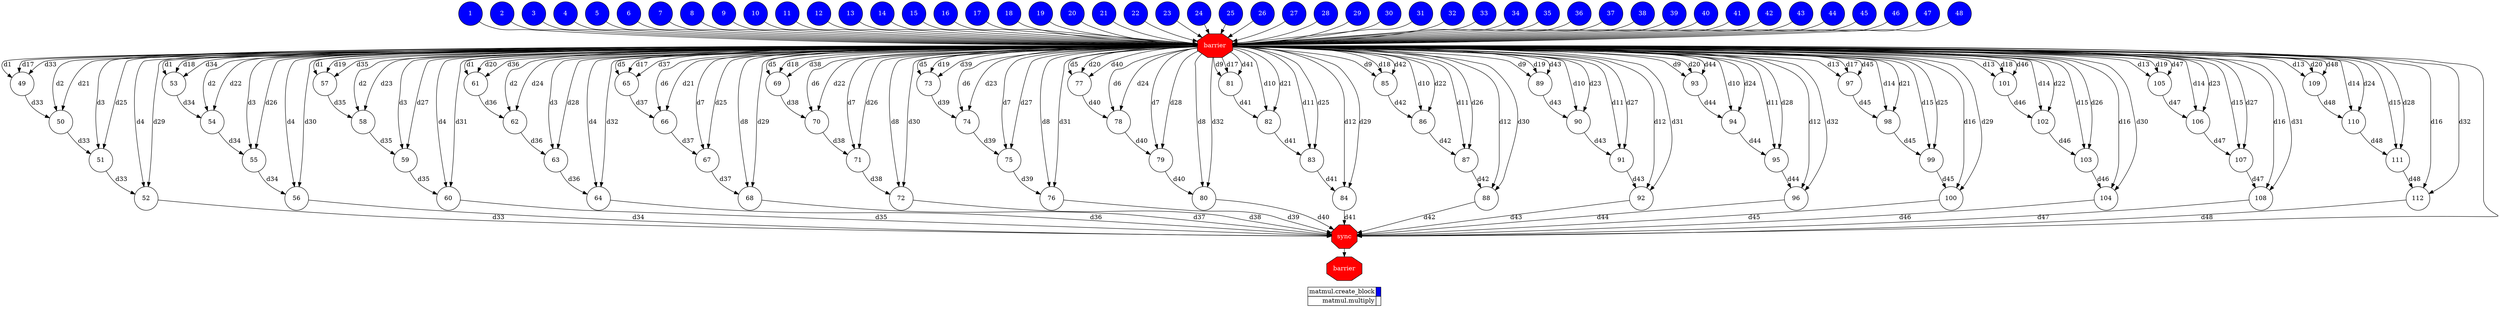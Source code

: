 digraph {
  rankdir=TB;
  labeljust="l";
  subgraph dependence_graph {
    ranksep=0.20;
    node[height=0.75];

1[shape=circle, style=filled fillcolor="#0000ff" fontcolor="#ffffff"];
2[shape=circle, style=filled fillcolor="#0000ff" fontcolor="#ffffff"];
3[shape=circle, style=filled fillcolor="#0000ff" fontcolor="#ffffff"];
4[shape=circle, style=filled fillcolor="#0000ff" fontcolor="#ffffff"];
5[shape=circle, style=filled fillcolor="#0000ff" fontcolor="#ffffff"];
6[shape=circle, style=filled fillcolor="#0000ff" fontcolor="#ffffff"];
7[shape=circle, style=filled fillcolor="#0000ff" fontcolor="#ffffff"];
8[shape=circle, style=filled fillcolor="#0000ff" fontcolor="#ffffff"];
9[shape=circle, style=filled fillcolor="#0000ff" fontcolor="#ffffff"];
10[shape=circle, style=filled fillcolor="#0000ff" fontcolor="#ffffff"];
11[shape=circle, style=filled fillcolor="#0000ff" fontcolor="#ffffff"];
12[shape=circle, style=filled fillcolor="#0000ff" fontcolor="#ffffff"];
13[shape=circle, style=filled fillcolor="#0000ff" fontcolor="#ffffff"];
14[shape=circle, style=filled fillcolor="#0000ff" fontcolor="#ffffff"];
15[shape=circle, style=filled fillcolor="#0000ff" fontcolor="#ffffff"];
16[shape=circle, style=filled fillcolor="#0000ff" fontcolor="#ffffff"];
17[shape=circle, style=filled fillcolor="#0000ff" fontcolor="#ffffff"];
18[shape=circle, style=filled fillcolor="#0000ff" fontcolor="#ffffff"];
19[shape=circle, style=filled fillcolor="#0000ff" fontcolor="#ffffff"];
20[shape=circle, style=filled fillcolor="#0000ff" fontcolor="#ffffff"];
21[shape=circle, style=filled fillcolor="#0000ff" fontcolor="#ffffff"];
22[shape=circle, style=filled fillcolor="#0000ff" fontcolor="#ffffff"];
23[shape=circle, style=filled fillcolor="#0000ff" fontcolor="#ffffff"];
24[shape=circle, style=filled fillcolor="#0000ff" fontcolor="#ffffff"];
25[shape=circle, style=filled fillcolor="#0000ff" fontcolor="#ffffff"];
26[shape=circle, style=filled fillcolor="#0000ff" fontcolor="#ffffff"];
27[shape=circle, style=filled fillcolor="#0000ff" fontcolor="#ffffff"];
28[shape=circle, style=filled fillcolor="#0000ff" fontcolor="#ffffff"];
29[shape=circle, style=filled fillcolor="#0000ff" fontcolor="#ffffff"];
30[shape=circle, style=filled fillcolor="#0000ff" fontcolor="#ffffff"];
31[shape=circle, style=filled fillcolor="#0000ff" fontcolor="#ffffff"];
32[shape=circle, style=filled fillcolor="#0000ff" fontcolor="#ffffff"];
33[shape=circle, style=filled fillcolor="#0000ff" fontcolor="#ffffff"];
34[shape=circle, style=filled fillcolor="#0000ff" fontcolor="#ffffff"];
35[shape=circle, style=filled fillcolor="#0000ff" fontcolor="#ffffff"];
36[shape=circle, style=filled fillcolor="#0000ff" fontcolor="#ffffff"];
37[shape=circle, style=filled fillcolor="#0000ff" fontcolor="#ffffff"];
38[shape=circle, style=filled fillcolor="#0000ff" fontcolor="#ffffff"];
39[shape=circle, style=filled fillcolor="#0000ff" fontcolor="#ffffff"];
40[shape=circle, style=filled fillcolor="#0000ff" fontcolor="#ffffff"];
41[shape=circle, style=filled fillcolor="#0000ff" fontcolor="#ffffff"];
42[shape=circle, style=filled fillcolor="#0000ff" fontcolor="#ffffff"];
43[shape=circle, style=filled fillcolor="#0000ff" fontcolor="#ffffff"];
44[shape=circle, style=filled fillcolor="#0000ff" fontcolor="#ffffff"];
45[shape=circle, style=filled fillcolor="#0000ff" fontcolor="#ffffff"];
46[shape=circle, style=filled fillcolor="#0000ff" fontcolor="#ffffff"];
47[shape=circle, style=filled fillcolor="#0000ff" fontcolor="#ffffff"];
48[shape=circle, style=filled fillcolor="#0000ff" fontcolor="#ffffff"];
Synchro1[label="barrier", shape=octagon, style=filled fillcolor="#ff0000" fontcolor="#FFFFFF"];
41 -> Synchro1;
24 -> Synchro1;
6 -> Synchro1;
2 -> Synchro1;
7 -> Synchro1;
37 -> Synchro1;
27 -> Synchro1;
20 -> Synchro1;
26 -> Synchro1;
29 -> Synchro1;
5 -> Synchro1;
47 -> Synchro1;
18 -> Synchro1;
21 -> Synchro1;
35 -> Synchro1;
28 -> Synchro1;
9 -> Synchro1;
15 -> Synchro1;
16 -> Synchro1;
8 -> Synchro1;
22 -> Synchro1;
31 -> Synchro1;
33 -> Synchro1;
32 -> Synchro1;
39 -> Synchro1;
40 -> Synchro1;
48 -> Synchro1;
43 -> Synchro1;
14 -> Synchro1;
10 -> Synchro1;
13 -> Synchro1;
38 -> Synchro1;
1 -> Synchro1;
45 -> Synchro1;
36 -> Synchro1;
11 -> Synchro1;
46 -> Synchro1;
42 -> Synchro1;
4 -> Synchro1;
23 -> Synchro1;
12 -> Synchro1;
34 -> Synchro1;
25 -> Synchro1;
19 -> Synchro1;
30 -> Synchro1;
3 -> Synchro1;
17 -> Synchro1;
44 -> Synchro1;
49[shape=circle, style=filled fillcolor="#ffffff" fontcolor="#000000"];
Synchro1 -> 49[ label="d1" ];
Synchro1 -> 49[ label="d17" ];
Synchro1 -> 49[ label="d33" ];
50[shape=circle, style=filled fillcolor="#ffffff" fontcolor="#000000"];
Synchro1 -> 50[ label="d2" ];
Synchro1 -> 50[ label="d21" ];
49 -> 50[ label="d33" ];
51[shape=circle, style=filled fillcolor="#ffffff" fontcolor="#000000"];
Synchro1 -> 51[ label="d3" ];
Synchro1 -> 51[ label="d25" ];
50 -> 51[ label="d33" ];
52[shape=circle, style=filled fillcolor="#ffffff" fontcolor="#000000"];
Synchro1 -> 52[ label="d4" ];
Synchro1 -> 52[ label="d29" ];
51 -> 52[ label="d33" ];
53[shape=circle, style=filled fillcolor="#ffffff" fontcolor="#000000"];
Synchro1 -> 53[ label="d1" ];
Synchro1 -> 53[ label="d18" ];
Synchro1 -> 53[ label="d34" ];
54[shape=circle, style=filled fillcolor="#ffffff" fontcolor="#000000"];
Synchro1 -> 54[ label="d2" ];
Synchro1 -> 54[ label="d22" ];
53 -> 54[ label="d34" ];
55[shape=circle, style=filled fillcolor="#ffffff" fontcolor="#000000"];
Synchro1 -> 55[ label="d3" ];
Synchro1 -> 55[ label="d26" ];
54 -> 55[ label="d34" ];
56[shape=circle, style=filled fillcolor="#ffffff" fontcolor="#000000"];
Synchro1 -> 56[ label="d4" ];
Synchro1 -> 56[ label="d30" ];
55 -> 56[ label="d34" ];
57[shape=circle, style=filled fillcolor="#ffffff" fontcolor="#000000"];
Synchro1 -> 57[ label="d1" ];
Synchro1 -> 57[ label="d19" ];
Synchro1 -> 57[ label="d35" ];
58[shape=circle, style=filled fillcolor="#ffffff" fontcolor="#000000"];
Synchro1 -> 58[ label="d2" ];
Synchro1 -> 58[ label="d23" ];
57 -> 58[ label="d35" ];
59[shape=circle, style=filled fillcolor="#ffffff" fontcolor="#000000"];
Synchro1 -> 59[ label="d3" ];
Synchro1 -> 59[ label="d27" ];
58 -> 59[ label="d35" ];
60[shape=circle, style=filled fillcolor="#ffffff" fontcolor="#000000"];
Synchro1 -> 60[ label="d4" ];
Synchro1 -> 60[ label="d31" ];
59 -> 60[ label="d35" ];
61[shape=circle, style=filled fillcolor="#ffffff" fontcolor="#000000"];
Synchro1 -> 61[ label="d1" ];
Synchro1 -> 61[ label="d20" ];
Synchro1 -> 61[ label="d36" ];
62[shape=circle, style=filled fillcolor="#ffffff" fontcolor="#000000"];
Synchro1 -> 62[ label="d2" ];
Synchro1 -> 62[ label="d24" ];
61 -> 62[ label="d36" ];
63[shape=circle, style=filled fillcolor="#ffffff" fontcolor="#000000"];
Synchro1 -> 63[ label="d3" ];
Synchro1 -> 63[ label="d28" ];
62 -> 63[ label="d36" ];
64[shape=circle, style=filled fillcolor="#ffffff" fontcolor="#000000"];
Synchro1 -> 64[ label="d4" ];
Synchro1 -> 64[ label="d32" ];
63 -> 64[ label="d36" ];
65[shape=circle, style=filled fillcolor="#ffffff" fontcolor="#000000"];
Synchro1 -> 65[ label="d5" ];
Synchro1 -> 65[ label="d17" ];
Synchro1 -> 65[ label="d37" ];
66[shape=circle, style=filled fillcolor="#ffffff" fontcolor="#000000"];
Synchro1 -> 66[ label="d6" ];
Synchro1 -> 66[ label="d21" ];
65 -> 66[ label="d37" ];
67[shape=circle, style=filled fillcolor="#ffffff" fontcolor="#000000"];
Synchro1 -> 67[ label="d7" ];
Synchro1 -> 67[ label="d25" ];
66 -> 67[ label="d37" ];
68[shape=circle, style=filled fillcolor="#ffffff" fontcolor="#000000"];
Synchro1 -> 68[ label="d8" ];
Synchro1 -> 68[ label="d29" ];
67 -> 68[ label="d37" ];
69[shape=circle, style=filled fillcolor="#ffffff" fontcolor="#000000"];
Synchro1 -> 69[ label="d5" ];
Synchro1 -> 69[ label="d18" ];
Synchro1 -> 69[ label="d38" ];
70[shape=circle, style=filled fillcolor="#ffffff" fontcolor="#000000"];
Synchro1 -> 70[ label="d6" ];
Synchro1 -> 70[ label="d22" ];
69 -> 70[ label="d38" ];
71[shape=circle, style=filled fillcolor="#ffffff" fontcolor="#000000"];
Synchro1 -> 71[ label="d7" ];
Synchro1 -> 71[ label="d26" ];
70 -> 71[ label="d38" ];
72[shape=circle, style=filled fillcolor="#ffffff" fontcolor="#000000"];
Synchro1 -> 72[ label="d8" ];
Synchro1 -> 72[ label="d30" ];
71 -> 72[ label="d38" ];
73[shape=circle, style=filled fillcolor="#ffffff" fontcolor="#000000"];
Synchro1 -> 73[ label="d5" ];
Synchro1 -> 73[ label="d19" ];
Synchro1 -> 73[ label="d39" ];
74[shape=circle, style=filled fillcolor="#ffffff" fontcolor="#000000"];
Synchro1 -> 74[ label="d6" ];
Synchro1 -> 74[ label="d23" ];
73 -> 74[ label="d39" ];
75[shape=circle, style=filled fillcolor="#ffffff" fontcolor="#000000"];
Synchro1 -> 75[ label="d7" ];
Synchro1 -> 75[ label="d27" ];
74 -> 75[ label="d39" ];
76[shape=circle, style=filled fillcolor="#ffffff" fontcolor="#000000"];
Synchro1 -> 76[ label="d8" ];
Synchro1 -> 76[ label="d31" ];
75 -> 76[ label="d39" ];
77[shape=circle, style=filled fillcolor="#ffffff" fontcolor="#000000"];
Synchro1 -> 77[ label="d5" ];
Synchro1 -> 77[ label="d20" ];
Synchro1 -> 77[ label="d40" ];
78[shape=circle, style=filled fillcolor="#ffffff" fontcolor="#000000"];
Synchro1 -> 78[ label="d6" ];
Synchro1 -> 78[ label="d24" ];
77 -> 78[ label="d40" ];
79[shape=circle, style=filled fillcolor="#ffffff" fontcolor="#000000"];
Synchro1 -> 79[ label="d7" ];
Synchro1 -> 79[ label="d28" ];
78 -> 79[ label="d40" ];
80[shape=circle, style=filled fillcolor="#ffffff" fontcolor="#000000"];
Synchro1 -> 80[ label="d8" ];
Synchro1 -> 80[ label="d32" ];
79 -> 80[ label="d40" ];
81[shape=circle, style=filled fillcolor="#ffffff" fontcolor="#000000"];
Synchro1 -> 81[ label="d9" ];
Synchro1 -> 81[ label="d17" ];
Synchro1 -> 81[ label="d41" ];
82[shape=circle, style=filled fillcolor="#ffffff" fontcolor="#000000"];
Synchro1 -> 82[ label="d10" ];
Synchro1 -> 82[ label="d21" ];
81 -> 82[ label="d41" ];
83[shape=circle, style=filled fillcolor="#ffffff" fontcolor="#000000"];
Synchro1 -> 83[ label="d11" ];
Synchro1 -> 83[ label="d25" ];
82 -> 83[ label="d41" ];
84[shape=circle, style=filled fillcolor="#ffffff" fontcolor="#000000"];
Synchro1 -> 84[ label="d12" ];
Synchro1 -> 84[ label="d29" ];
83 -> 84[ label="d41" ];
85[shape=circle, style=filled fillcolor="#ffffff" fontcolor="#000000"];
Synchro1 -> 85[ label="d9" ];
Synchro1 -> 85[ label="d18" ];
Synchro1 -> 85[ label="d42" ];
86[shape=circle, style=filled fillcolor="#ffffff" fontcolor="#000000"];
Synchro1 -> 86[ label="d10" ];
Synchro1 -> 86[ label="d22" ];
85 -> 86[ label="d42" ];
87[shape=circle, style=filled fillcolor="#ffffff" fontcolor="#000000"];
Synchro1 -> 87[ label="d11" ];
Synchro1 -> 87[ label="d26" ];
86 -> 87[ label="d42" ];
88[shape=circle, style=filled fillcolor="#ffffff" fontcolor="#000000"];
Synchro1 -> 88[ label="d12" ];
Synchro1 -> 88[ label="d30" ];
87 -> 88[ label="d42" ];
89[shape=circle, style=filled fillcolor="#ffffff" fontcolor="#000000"];
Synchro1 -> 89[ label="d9" ];
Synchro1 -> 89[ label="d19" ];
Synchro1 -> 89[ label="d43" ];
90[shape=circle, style=filled fillcolor="#ffffff" fontcolor="#000000"];
Synchro1 -> 90[ label="d10" ];
Synchro1 -> 90[ label="d23" ];
89 -> 90[ label="d43" ];
91[shape=circle, style=filled fillcolor="#ffffff" fontcolor="#000000"];
Synchro1 -> 91[ label="d11" ];
Synchro1 -> 91[ label="d27" ];
90 -> 91[ label="d43" ];
92[shape=circle, style=filled fillcolor="#ffffff" fontcolor="#000000"];
Synchro1 -> 92[ label="d12" ];
Synchro1 -> 92[ label="d31" ];
91 -> 92[ label="d43" ];
93[shape=circle, style=filled fillcolor="#ffffff" fontcolor="#000000"];
Synchro1 -> 93[ label="d9" ];
Synchro1 -> 93[ label="d20" ];
Synchro1 -> 93[ label="d44" ];
94[shape=circle, style=filled fillcolor="#ffffff" fontcolor="#000000"];
Synchro1 -> 94[ label="d10" ];
Synchro1 -> 94[ label="d24" ];
93 -> 94[ label="d44" ];
95[shape=circle, style=filled fillcolor="#ffffff" fontcolor="#000000"];
Synchro1 -> 95[ label="d11" ];
Synchro1 -> 95[ label="d28" ];
94 -> 95[ label="d44" ];
96[shape=circle, style=filled fillcolor="#ffffff" fontcolor="#000000"];
Synchro1 -> 96[ label="d12" ];
Synchro1 -> 96[ label="d32" ];
95 -> 96[ label="d44" ];
97[shape=circle, style=filled fillcolor="#ffffff" fontcolor="#000000"];
Synchro1 -> 97[ label="d13" ];
Synchro1 -> 97[ label="d17" ];
Synchro1 -> 97[ label="d45" ];
98[shape=circle, style=filled fillcolor="#ffffff" fontcolor="#000000"];
Synchro1 -> 98[ label="d14" ];
Synchro1 -> 98[ label="d21" ];
97 -> 98[ label="d45" ];
99[shape=circle, style=filled fillcolor="#ffffff" fontcolor="#000000"];
Synchro1 -> 99[ label="d15" ];
Synchro1 -> 99[ label="d25" ];
98 -> 99[ label="d45" ];
100[shape=circle, style=filled fillcolor="#ffffff" fontcolor="#000000"];
Synchro1 -> 100[ label="d16" ];
Synchro1 -> 100[ label="d29" ];
99 -> 100[ label="d45" ];
101[shape=circle, style=filled fillcolor="#ffffff" fontcolor="#000000"];
Synchro1 -> 101[ label="d13" ];
Synchro1 -> 101[ label="d18" ];
Synchro1 -> 101[ label="d46" ];
102[shape=circle, style=filled fillcolor="#ffffff" fontcolor="#000000"];
Synchro1 -> 102[ label="d14" ];
Synchro1 -> 102[ label="d22" ];
101 -> 102[ label="d46" ];
103[shape=circle, style=filled fillcolor="#ffffff" fontcolor="#000000"];
Synchro1 -> 103[ label="d15" ];
Synchro1 -> 103[ label="d26" ];
102 -> 103[ label="d46" ];
104[shape=circle, style=filled fillcolor="#ffffff" fontcolor="#000000"];
Synchro1 -> 104[ label="d16" ];
Synchro1 -> 104[ label="d30" ];
103 -> 104[ label="d46" ];
105[shape=circle, style=filled fillcolor="#ffffff" fontcolor="#000000"];
Synchro1 -> 105[ label="d13" ];
Synchro1 -> 105[ label="d19" ];
Synchro1 -> 105[ label="d47" ];
106[shape=circle, style=filled fillcolor="#ffffff" fontcolor="#000000"];
Synchro1 -> 106[ label="d14" ];
Synchro1 -> 106[ label="d23" ];
105 -> 106[ label="d47" ];
107[shape=circle, style=filled fillcolor="#ffffff" fontcolor="#000000"];
Synchro1 -> 107[ label="d15" ];
Synchro1 -> 107[ label="d27" ];
106 -> 107[ label="d47" ];
108[shape=circle, style=filled fillcolor="#ffffff" fontcolor="#000000"];
Synchro1 -> 108[ label="d16" ];
Synchro1 -> 108[ label="d31" ];
107 -> 108[ label="d47" ];
109[shape=circle, style=filled fillcolor="#ffffff" fontcolor="#000000"];
Synchro1 -> 109[ label="d13" ];
Synchro1 -> 109[ label="d20" ];
Synchro1 -> 109[ label="d48" ];
110[shape=circle, style=filled fillcolor="#ffffff" fontcolor="#000000"];
Synchro1 -> 110[ label="d14" ];
Synchro1 -> 110[ label="d24" ];
109 -> 110[ label="d48" ];
111[shape=circle, style=filled fillcolor="#ffffff" fontcolor="#000000"];
Synchro1 -> 111[ label="d15" ];
Synchro1 -> 111[ label="d28" ];
110 -> 111[ label="d48" ];
112[shape=circle, style=filled fillcolor="#ffffff" fontcolor="#000000"];
Synchro1 -> 112[ label="d16" ];
Synchro1 -> 112[ label="d32" ];
111 -> 112[ label="d48" ];
Synchro2[label="sync", shape=octagon, style=filled fillcolor="#ff0000" fontcolor="#FFFFFF"];
Synchro1 -> Synchro2;
52 -> Synchro2[ label="d33" ];
56 -> Synchro2[ label="d34" ];
60 -> Synchro2[ label="d35" ];
64 -> Synchro2[ label="d36" ];
68 -> Synchro2[ label="d37" ];
72 -> Synchro2[ label="d38" ];
76 -> Synchro2[ label="d39" ];
80 -> Synchro2[ label="d40" ];
84 -> Synchro2[ label="d41" ];
88 -> Synchro2[ label="d42" ];
92 -> Synchro2[ label="d43" ];
96 -> Synchro2[ label="d44" ];
100 -> Synchro2[ label="d45" ];
104 -> Synchro2[ label="d46" ];
108 -> Synchro2[ label="d47" ];
112 -> Synchro2[ label="d48" ];
Synchro3[label="barrier", shape=octagon, style=filled fillcolor="#ff0000" fontcolor="#FFFFFF"];
Synchro2 -> Synchro3;  }
  subgraph legend {
    rank=sink;
    node [shape=plaintext, height=0.75];
    ranksep=0.20;
    label = "Legend";
    key [label=<
      <table border="0" cellpadding="2" cellspacing="0" cellborder="1">
<tr>
<td align="right">matmul.create_block</td>
<td bgcolor="#0000ff">&nbsp;</td>
</tr>
<tr>
<td align="right">matmul.multiply</td>
<td bgcolor="#ffffff">&nbsp;</td>
</tr>
      </table>
    >]
  }
}
